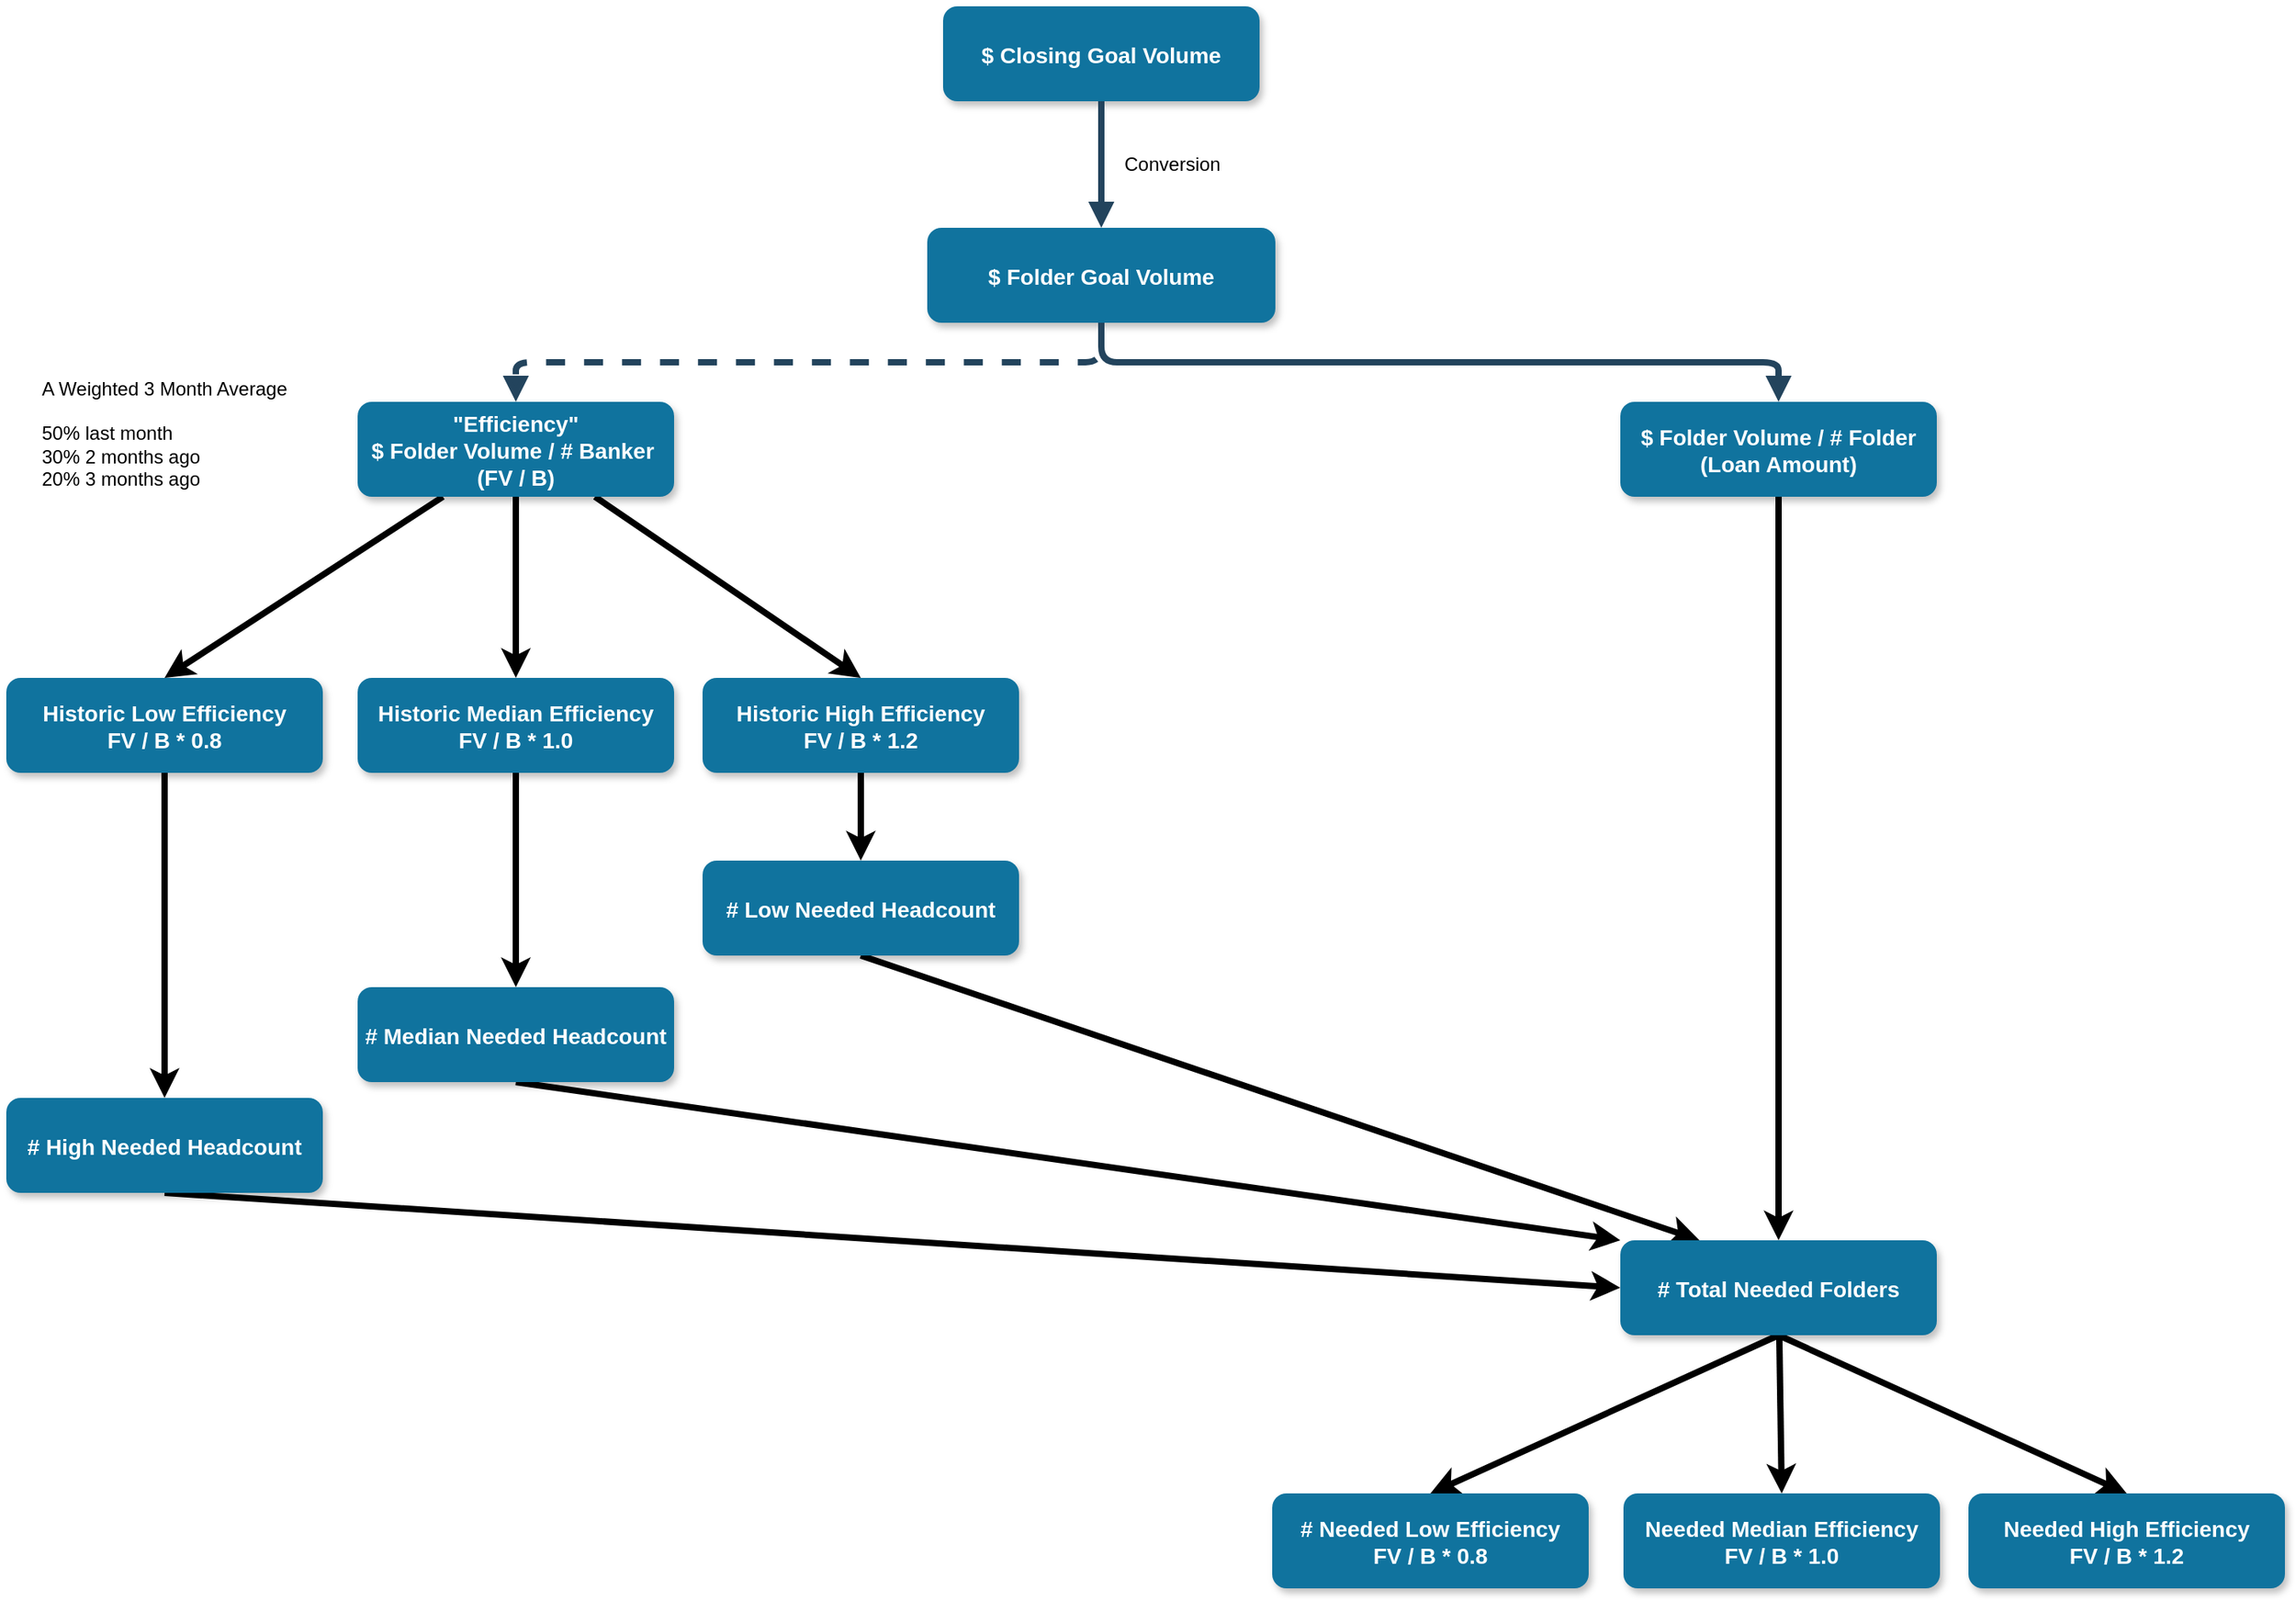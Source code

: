 <mxfile version="14.0.3" type="github">
  <diagram name="Page-1" id="97916047-d0de-89f5-080d-49f4d83e522f">
    <mxGraphModel dx="2946" dy="1103" grid="1" gridSize="10" guides="1" tooltips="1" connect="1" arrows="1" fold="1" page="1" pageScale="1.5" pageWidth="1169" pageHeight="827" background="#ffffff" math="0" shadow="0">
      <root>
        <mxCell id="0" />
        <mxCell id="1" parent="0" />
        <mxCell id="2" value="$ Closing Goal Volume" style="rounded=1;fillColor=#10739E;strokeColor=none;shadow=1;gradientColor=none;fontStyle=1;fontColor=#FFFFFF;fontSize=14;" parent="1" vertex="1">
          <mxGeometry x="692" y="20" width="200" height="60" as="geometry" />
        </mxCell>
        <mxCell id="3" value="$ Folder Goal Volume" style="rounded=1;fillColor=#10739E;strokeColor=none;shadow=1;gradientColor=none;fontStyle=1;fontColor=#FFFFFF;fontSize=14;" parent="1" vertex="1">
          <mxGeometry x="682" y="160" width="220" height="60" as="geometry" />
        </mxCell>
        <mxCell id="VFmPr1qDiU3jIdCY96pJ-63" value="" style="rounded=1;orthogonalLoop=1;jettySize=auto;html=1;strokeWidth=4;" edge="1" parent="1" source="4" target="VFmPr1qDiU3jIdCY96pJ-61">
          <mxGeometry relative="1" as="geometry" />
        </mxCell>
        <mxCell id="VFmPr1qDiU3jIdCY96pJ-64" style="edgeStyle=none;rounded=1;orthogonalLoop=1;jettySize=auto;html=1;entryX=0.5;entryY=0;entryDx=0;entryDy=0;strokeWidth=4;" edge="1" parent="1" source="4" target="8">
          <mxGeometry relative="1" as="geometry" />
        </mxCell>
        <mxCell id="VFmPr1qDiU3jIdCY96pJ-66" style="edgeStyle=none;rounded=1;orthogonalLoop=1;jettySize=auto;html=1;exitX=0.75;exitY=1;exitDx=0;exitDy=0;entryX=0.5;entryY=0;entryDx=0;entryDy=0;strokeWidth=4;" edge="1" parent="1" source="4" target="VFmPr1qDiU3jIdCY96pJ-65">
          <mxGeometry relative="1" as="geometry" />
        </mxCell>
        <mxCell id="4" value="&quot;Efficiency&quot;&#xa;$ Folder Volume / # Banker &#xa;(FV / B)" style="rounded=1;fillColor=#10739E;strokeColor=none;shadow=1;gradientColor=none;fontStyle=1;fontColor=#FFFFFF;fontSize=14;" parent="1" vertex="1">
          <mxGeometry x="322" y="270" width="200" height="60" as="geometry" />
        </mxCell>
        <mxCell id="6" value="$ Folder Volume / # Folder&#xa;(Loan Amount)" style="rounded=1;fillColor=#10739E;strokeColor=none;shadow=1;gradientColor=none;fontStyle=1;fontColor=#FFFFFF;fontSize=14;" parent="1" vertex="1">
          <mxGeometry x="1120" y="270" width="200" height="60" as="geometry" />
        </mxCell>
        <mxCell id="VFmPr1qDiU3jIdCY96pJ-68" value="" style="edgeStyle=none;rounded=1;orthogonalLoop=1;jettySize=auto;html=1;strokeWidth=4;" edge="1" parent="1" source="8" target="VFmPr1qDiU3jIdCY96pJ-67">
          <mxGeometry relative="1" as="geometry" />
        </mxCell>
        <mxCell id="8" value="Historic Low Efficiency&#xa;FV / B * 0.8" style="rounded=1;fillColor=#10739E;strokeColor=none;shadow=1;gradientColor=none;fontStyle=1;fontColor=#FFFFFF;fontSize=14;" parent="1" vertex="1">
          <mxGeometry x="100" y="444.5" width="200" height="60" as="geometry" />
        </mxCell>
        <mxCell id="29" value="" style="edgeStyle=elbowEdgeStyle;elbow=vertical;strokeWidth=4;endArrow=block;endFill=1;fontStyle=1;strokeColor=#23445D;" parent="1" source="2" target="3" edge="1">
          <mxGeometry x="42" y="-20" width="100" height="100" as="geometry">
            <mxPoint x="42" y="80" as="sourcePoint" />
            <mxPoint x="142" y="-20" as="targetPoint" />
          </mxGeometry>
        </mxCell>
        <mxCell id="31" value="" style="edgeStyle=elbowEdgeStyle;elbow=vertical;strokeWidth=4;endArrow=block;endFill=1;fontStyle=1;strokeColor=#23445D;dashed=1;" parent="1" source="3" target="4" edge="1">
          <mxGeometry x="42" y="-20" width="100" height="100" as="geometry">
            <mxPoint x="42" y="80" as="sourcePoint" />
            <mxPoint x="142" y="-20" as="targetPoint" />
          </mxGeometry>
        </mxCell>
        <mxCell id="32" value="" style="edgeStyle=elbowEdgeStyle;elbow=vertical;strokeWidth=4;endArrow=block;endFill=1;fontStyle=1;strokeColor=#23445D;" parent="1" source="3" target="6" edge="1">
          <mxGeometry x="42" y="-20" width="100" height="100" as="geometry">
            <mxPoint x="42" y="80" as="sourcePoint" />
            <mxPoint x="142" y="-20" as="targetPoint" />
          </mxGeometry>
        </mxCell>
        <mxCell id="VFmPr1qDiU3jIdCY96pJ-61" value="Historic Median Efficiency&#xa;FV / B * 1.0" style="rounded=1;fillColor=#10739E;strokeColor=none;shadow=1;gradientColor=none;fontStyle=1;fontColor=#FFFFFF;fontSize=14;" vertex="1" parent="1">
          <mxGeometry x="322" y="444.5" width="200" height="60" as="geometry" />
        </mxCell>
        <mxCell id="VFmPr1qDiU3jIdCY96pJ-65" value="Historic High Efficiency&#xa;FV / B * 1.2" style="rounded=1;fillColor=#10739E;strokeColor=none;shadow=1;gradientColor=none;fontStyle=1;fontColor=#FFFFFF;fontSize=14;" vertex="1" parent="1">
          <mxGeometry x="540" y="444.5" width="200" height="60" as="geometry" />
        </mxCell>
        <mxCell id="VFmPr1qDiU3jIdCY96pJ-77" style="edgeStyle=none;rounded=1;orthogonalLoop=1;jettySize=auto;html=1;exitX=0.5;exitY=1;exitDx=0;exitDy=0;entryX=0;entryY=0.5;entryDx=0;entryDy=0;strokeWidth=4;" edge="1" parent="1" source="VFmPr1qDiU3jIdCY96pJ-67" target="VFmPr1qDiU3jIdCY96pJ-76">
          <mxGeometry relative="1" as="geometry" />
        </mxCell>
        <mxCell id="VFmPr1qDiU3jIdCY96pJ-67" value="# High Needed Headcount" style="rounded=1;fillColor=#10739E;strokeColor=none;shadow=1;gradientColor=none;fontStyle=1;fontColor=#FFFFFF;fontSize=14;" vertex="1" parent="1">
          <mxGeometry x="100" y="710" width="200" height="60" as="geometry" />
        </mxCell>
        <mxCell id="VFmPr1qDiU3jIdCY96pJ-69" value="" style="edgeStyle=none;rounded=1;orthogonalLoop=1;jettySize=auto;html=1;strokeWidth=4;" edge="1" parent="1" target="VFmPr1qDiU3jIdCY96pJ-70">
          <mxGeometry relative="1" as="geometry">
            <mxPoint x="422" y="504.5" as="sourcePoint" />
          </mxGeometry>
        </mxCell>
        <mxCell id="VFmPr1qDiU3jIdCY96pJ-78" style="edgeStyle=none;rounded=1;orthogonalLoop=1;jettySize=auto;html=1;exitX=0.5;exitY=1;exitDx=0;exitDy=0;entryX=0;entryY=0;entryDx=0;entryDy=0;strokeWidth=4;" edge="1" parent="1" source="VFmPr1qDiU3jIdCY96pJ-70" target="VFmPr1qDiU3jIdCY96pJ-76">
          <mxGeometry relative="1" as="geometry" />
        </mxCell>
        <mxCell id="VFmPr1qDiU3jIdCY96pJ-70" value="# Median Needed Headcount" style="rounded=1;fillColor=#10739E;strokeColor=none;shadow=1;gradientColor=none;fontStyle=1;fontColor=#FFFFFF;fontSize=14;" vertex="1" parent="1">
          <mxGeometry x="322" y="640" width="200" height="60" as="geometry" />
        </mxCell>
        <mxCell id="VFmPr1qDiU3jIdCY96pJ-71" value="" style="edgeStyle=none;rounded=1;orthogonalLoop=1;jettySize=auto;html=1;strokeWidth=4;" edge="1" parent="1" target="VFmPr1qDiU3jIdCY96pJ-72">
          <mxGeometry relative="1" as="geometry">
            <mxPoint x="640" y="504.5" as="sourcePoint" />
          </mxGeometry>
        </mxCell>
        <mxCell id="VFmPr1qDiU3jIdCY96pJ-79" style="edgeStyle=none;rounded=1;orthogonalLoop=1;jettySize=auto;html=1;exitX=0.5;exitY=1;exitDx=0;exitDy=0;entryX=0.25;entryY=0;entryDx=0;entryDy=0;strokeWidth=4;" edge="1" parent="1" source="VFmPr1qDiU3jIdCY96pJ-72" target="VFmPr1qDiU3jIdCY96pJ-76">
          <mxGeometry relative="1" as="geometry" />
        </mxCell>
        <mxCell id="VFmPr1qDiU3jIdCY96pJ-72" value="# Low Needed Headcount" style="rounded=1;fillColor=#10739E;strokeColor=none;shadow=1;gradientColor=none;fontStyle=1;fontColor=#FFFFFF;fontSize=14;" vertex="1" parent="1">
          <mxGeometry x="540" y="560" width="200" height="60" as="geometry" />
        </mxCell>
        <mxCell id="VFmPr1qDiU3jIdCY96pJ-75" value="" style="edgeStyle=none;rounded=1;orthogonalLoop=1;jettySize=auto;html=1;strokeWidth=4;exitX=0.5;exitY=1;exitDx=0;exitDy=0;" edge="1" parent="1" target="VFmPr1qDiU3jIdCY96pJ-76" source="6">
          <mxGeometry relative="1" as="geometry">
            <mxPoint x="992" y="384.5" as="sourcePoint" />
          </mxGeometry>
        </mxCell>
        <mxCell id="VFmPr1qDiU3jIdCY96pJ-83" style="edgeStyle=none;rounded=1;orthogonalLoop=1;jettySize=auto;html=1;entryX=0.5;entryY=0;entryDx=0;entryDy=0;strokeWidth=4;exitX=0.5;exitY=1;exitDx=0;exitDy=0;" edge="1" parent="1" source="VFmPr1qDiU3jIdCY96pJ-76" target="VFmPr1qDiU3jIdCY96pJ-80">
          <mxGeometry relative="1" as="geometry" />
        </mxCell>
        <mxCell id="VFmPr1qDiU3jIdCY96pJ-85" style="edgeStyle=none;rounded=1;orthogonalLoop=1;jettySize=auto;html=1;entryX=0.5;entryY=0;entryDx=0;entryDy=0;strokeWidth=4;" edge="1" parent="1" source="VFmPr1qDiU3jIdCY96pJ-76" target="VFmPr1qDiU3jIdCY96pJ-81">
          <mxGeometry relative="1" as="geometry" />
        </mxCell>
        <mxCell id="VFmPr1qDiU3jIdCY96pJ-86" style="edgeStyle=none;rounded=1;orthogonalLoop=1;jettySize=auto;html=1;entryX=0.5;entryY=0;entryDx=0;entryDy=0;strokeWidth=4;exitX=0.5;exitY=1;exitDx=0;exitDy=0;" edge="1" parent="1" source="VFmPr1qDiU3jIdCY96pJ-76" target="VFmPr1qDiU3jIdCY96pJ-82">
          <mxGeometry relative="1" as="geometry" />
        </mxCell>
        <mxCell id="VFmPr1qDiU3jIdCY96pJ-76" value="# Total Needed Folders" style="rounded=1;fillColor=#10739E;strokeColor=none;shadow=1;gradientColor=none;fontStyle=1;fontColor=#FFFFFF;fontSize=14;" vertex="1" parent="1">
          <mxGeometry x="1120" y="800" width="200" height="60" as="geometry" />
        </mxCell>
        <mxCell id="VFmPr1qDiU3jIdCY96pJ-80" value="# Needed Low Efficiency&#xa;FV / B * 0.8" style="rounded=1;fillColor=#10739E;strokeColor=none;shadow=1;gradientColor=none;fontStyle=1;fontColor=#FFFFFF;fontSize=14;" vertex="1" parent="1">
          <mxGeometry x="900" y="960" width="200" height="60" as="geometry" />
        </mxCell>
        <mxCell id="VFmPr1qDiU3jIdCY96pJ-81" value="Needed Median Efficiency&#xa;FV / B * 1.0" style="rounded=1;fillColor=#10739E;strokeColor=none;shadow=1;gradientColor=none;fontStyle=1;fontColor=#FFFFFF;fontSize=14;" vertex="1" parent="1">
          <mxGeometry x="1122" y="960" width="200" height="60" as="geometry" />
        </mxCell>
        <mxCell id="VFmPr1qDiU3jIdCY96pJ-82" value="Needed High Efficiency&#xa;FV / B * 1.2" style="rounded=1;fillColor=#10739E;strokeColor=none;shadow=1;gradientColor=none;fontStyle=1;fontColor=#FFFFFF;fontSize=14;" vertex="1" parent="1">
          <mxGeometry x="1340" y="960" width="200" height="60" as="geometry" />
        </mxCell>
        <mxCell id="VFmPr1qDiU3jIdCY96pJ-87" value="Conversion" style="text;html=1;strokeColor=none;fillColor=none;align=center;verticalAlign=middle;whiteSpace=wrap;rounded=0;" vertex="1" parent="1">
          <mxGeometry x="772" y="100" width="130" height="40" as="geometry" />
        </mxCell>
        <mxCell id="VFmPr1qDiU3jIdCY96pJ-88" value="A Weighted 3 Month Average&lt;br&gt;&lt;br&gt;&lt;div style=&quot;text-align: left&quot;&gt;&lt;span&gt;50% last month&lt;/span&gt;&lt;/div&gt;&lt;div style=&quot;text-align: left&quot;&gt;&lt;span&gt;30% 2 months ago&lt;/span&gt;&lt;/div&gt;&lt;div style=&quot;text-align: left&quot;&gt;&lt;span&gt;20% 3 months ago&lt;/span&gt;&lt;/div&gt;" style="text;html=1;strokeColor=none;fillColor=none;align=center;verticalAlign=middle;whiteSpace=wrap;rounded=0;" vertex="1" parent="1">
          <mxGeometry x="115" y="270" width="170" height="40" as="geometry" />
        </mxCell>
      </root>
    </mxGraphModel>
  </diagram>
</mxfile>
